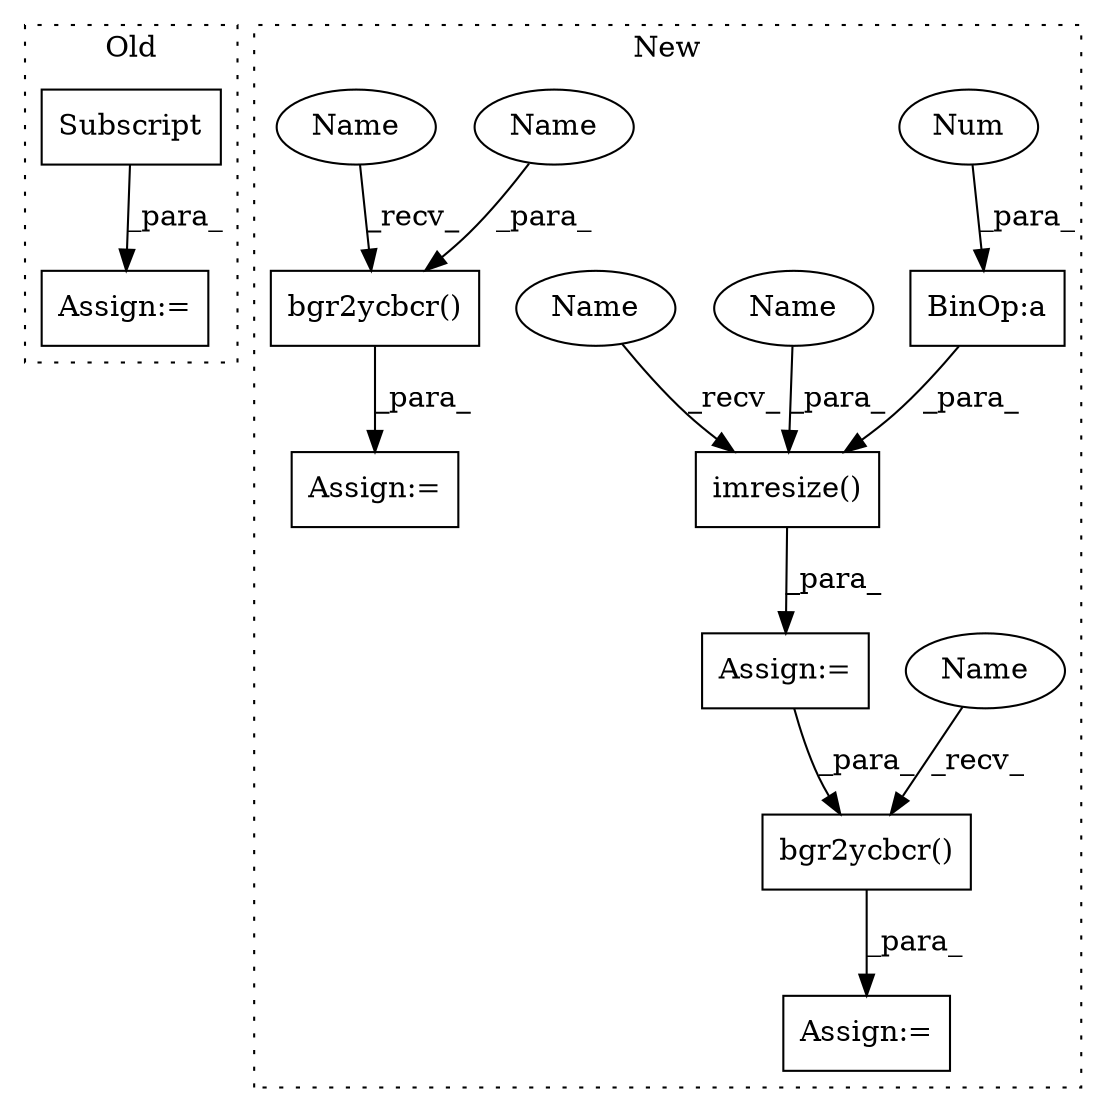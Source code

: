 digraph G {
subgraph cluster0 {
1 [label="Subscript" a="63" s="2466,0" l="29,0" shape="box"];
8 [label="Assign:=" a="68" s="2463" l="3" shape="box"];
label = "Old";
style="dotted";
}
subgraph cluster1 {
2 [label="bgr2ycbcr()" a="75" s="2964,2990" l="18,21" shape="box"];
3 [label="imresize()" a="75" s="2699,2749" l="17,1" shape="box"];
4 [label="BinOp:a" a="82" s="2727" l="3" shape="box"];
5 [label="bgr2ycbcr()" a="75" s="2895,2921" l="18,21" shape="box"];
6 [label="Num" a="76" s="2726" l="1" shape="ellipse"];
7 [label="Assign:=" a="68" s="2892" l="3" shape="box"];
9 [label="Assign:=" a="68" s="2961" l="3" shape="box"];
10 [label="Assign:=" a="68" s="2696" l="3" shape="box"];
11 [label="Name" a="87" s="2716" l="8" shape="ellipse"];
12 [label="Name" a="87" s="2982" l="8" shape="ellipse"];
13 [label="Name" a="87" s="2895" l="7" shape="ellipse"];
14 [label="Name" a="87" s="2699" l="7" shape="ellipse"];
15 [label="Name" a="87" s="2964" l="7" shape="ellipse"];
label = "New";
style="dotted";
}
1 -> 8 [label="_para_"];
2 -> 9 [label="_para_"];
3 -> 10 [label="_para_"];
4 -> 3 [label="_para_"];
5 -> 7 [label="_para_"];
6 -> 4 [label="_para_"];
10 -> 5 [label="_para_"];
11 -> 3 [label="_para_"];
12 -> 2 [label="_para_"];
13 -> 5 [label="_recv_"];
14 -> 3 [label="_recv_"];
15 -> 2 [label="_recv_"];
}